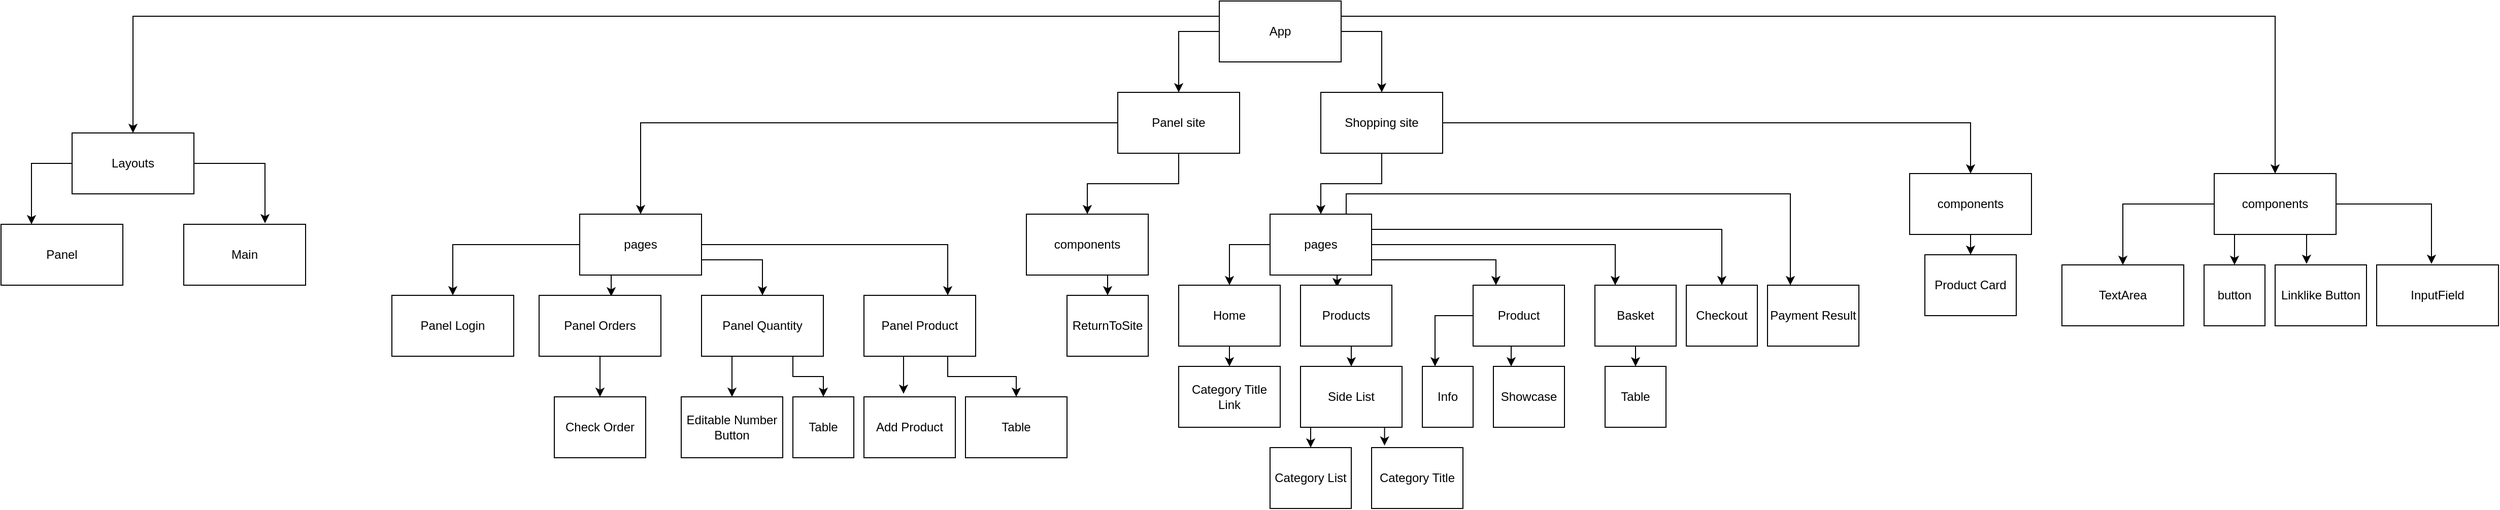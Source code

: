 <mxfile version="14.8.0" type="device"><diagram id="kV45o8EnRlQpToffxSYW" name="Page-1"><mxGraphModel dx="1703" dy="468" grid="1" gridSize="10" guides="1" tooltips="1" connect="1" arrows="1" fold="1" page="1" pageScale="1" pageWidth="850" pageHeight="1100" math="0" shadow="0"><root><mxCell id="0"/><mxCell id="1" parent="0"/><mxCell id="9UnE3ip47r0WcdRsauiz-12" style="edgeStyle=orthogonalEdgeStyle;rounded=0;orthogonalLoop=1;jettySize=auto;html=1;exitX=0.5;exitY=1;exitDx=0;exitDy=0;entryX=0.5;entryY=0;entryDx=0;entryDy=0;" edge="1" parent="1" source="9UnE3ip47r0WcdRsauiz-1" target="9UnE3ip47r0WcdRsauiz-10"><mxGeometry relative="1" as="geometry"/></mxCell><mxCell id="9UnE3ip47r0WcdRsauiz-13" style="edgeStyle=orthogonalEdgeStyle;rounded=0;orthogonalLoop=1;jettySize=auto;html=1;exitX=1;exitY=0.5;exitDx=0;exitDy=0;entryX=0.5;entryY=0;entryDx=0;entryDy=0;" edge="1" parent="1" source="9UnE3ip47r0WcdRsauiz-1" target="9UnE3ip47r0WcdRsauiz-11"><mxGeometry relative="1" as="geometry"/></mxCell><mxCell id="9UnE3ip47r0WcdRsauiz-1" value="Shopping site" style="rounded=0;whiteSpace=wrap;html=1;" vertex="1" parent="1"><mxGeometry x="490" y="110" width="120" height="60" as="geometry"/></mxCell><mxCell id="9UnE3ip47r0WcdRsauiz-14" style="edgeStyle=orthogonalEdgeStyle;rounded=0;orthogonalLoop=1;jettySize=auto;html=1;exitX=0.5;exitY=1;exitDx=0;exitDy=0;entryX=0.5;entryY=0;entryDx=0;entryDy=0;" edge="1" parent="1" source="9UnE3ip47r0WcdRsauiz-2" target="9UnE3ip47r0WcdRsauiz-8"><mxGeometry relative="1" as="geometry"/></mxCell><mxCell id="9UnE3ip47r0WcdRsauiz-17" style="edgeStyle=orthogonalEdgeStyle;rounded=0;orthogonalLoop=1;jettySize=auto;html=1;exitX=0;exitY=0.5;exitDx=0;exitDy=0;" edge="1" parent="1" source="9UnE3ip47r0WcdRsauiz-2" target="9UnE3ip47r0WcdRsauiz-9"><mxGeometry relative="1" as="geometry"/></mxCell><mxCell id="9UnE3ip47r0WcdRsauiz-2" value="Panel site" style="rounded=0;whiteSpace=wrap;html=1;" vertex="1" parent="1"><mxGeometry x="290" y="110" width="120" height="60" as="geometry"/></mxCell><mxCell id="9UnE3ip47r0WcdRsauiz-5" style="edgeStyle=orthogonalEdgeStyle;rounded=0;orthogonalLoop=1;jettySize=auto;html=1;exitX=1;exitY=0.5;exitDx=0;exitDy=0;" edge="1" parent="1" source="9UnE3ip47r0WcdRsauiz-3" target="9UnE3ip47r0WcdRsauiz-1"><mxGeometry relative="1" as="geometry"/></mxCell><mxCell id="9UnE3ip47r0WcdRsauiz-6" style="edgeStyle=orthogonalEdgeStyle;rounded=0;orthogonalLoop=1;jettySize=auto;html=1;exitX=0;exitY=0.5;exitDx=0;exitDy=0;entryX=0.5;entryY=0;entryDx=0;entryDy=0;" edge="1" parent="1" source="9UnE3ip47r0WcdRsauiz-3" target="9UnE3ip47r0WcdRsauiz-2"><mxGeometry relative="1" as="geometry"/></mxCell><mxCell id="9UnE3ip47r0WcdRsauiz-26" style="edgeStyle=orthogonalEdgeStyle;rounded=0;orthogonalLoop=1;jettySize=auto;html=1;exitX=0;exitY=0.25;exitDx=0;exitDy=0;entryX=0.5;entryY=0;entryDx=0;entryDy=0;" edge="1" parent="1" source="9UnE3ip47r0WcdRsauiz-3" target="9UnE3ip47r0WcdRsauiz-25"><mxGeometry relative="1" as="geometry"/></mxCell><mxCell id="9UnE3ip47r0WcdRsauiz-33" style="edgeStyle=orthogonalEdgeStyle;rounded=0;orthogonalLoop=1;jettySize=auto;html=1;exitX=1;exitY=0.25;exitDx=0;exitDy=0;entryX=0.5;entryY=0;entryDx=0;entryDy=0;" edge="1" parent="1" source="9UnE3ip47r0WcdRsauiz-3" target="9UnE3ip47r0WcdRsauiz-32"><mxGeometry relative="1" as="geometry"/></mxCell><mxCell id="9UnE3ip47r0WcdRsauiz-3" value="&lt;div&gt;App&lt;/div&gt;" style="rounded=0;whiteSpace=wrap;html=1;" vertex="1" parent="1"><mxGeometry x="390" y="20" width="120" height="60" as="geometry"/></mxCell><mxCell id="9UnE3ip47r0WcdRsauiz-85" style="edgeStyle=orthogonalEdgeStyle;rounded=0;orthogonalLoop=1;jettySize=auto;html=1;exitX=0.5;exitY=1;exitDx=0;exitDy=0;entryX=0.5;entryY=0;entryDx=0;entryDy=0;" edge="1" parent="1" source="9UnE3ip47r0WcdRsauiz-8" target="9UnE3ip47r0WcdRsauiz-82"><mxGeometry relative="1" as="geometry"/></mxCell><mxCell id="9UnE3ip47r0WcdRsauiz-8" value="components" style="rounded=0;whiteSpace=wrap;html=1;" vertex="1" parent="1"><mxGeometry x="200" y="230" width="120" height="60" as="geometry"/></mxCell><mxCell id="9UnE3ip47r0WcdRsauiz-87" style="edgeStyle=orthogonalEdgeStyle;rounded=0;orthogonalLoop=1;jettySize=auto;html=1;exitX=1;exitY=0.5;exitDx=0;exitDy=0;entryX=0.75;entryY=0;entryDx=0;entryDy=0;" edge="1" parent="1" source="9UnE3ip47r0WcdRsauiz-9" target="9UnE3ip47r0WcdRsauiz-86"><mxGeometry relative="1" as="geometry"/></mxCell><mxCell id="9UnE3ip47r0WcdRsauiz-94" style="edgeStyle=orthogonalEdgeStyle;rounded=0;orthogonalLoop=1;jettySize=auto;html=1;exitX=1;exitY=0.75;exitDx=0;exitDy=0;entryX=0.5;entryY=0;entryDx=0;entryDy=0;" edge="1" parent="1" source="9UnE3ip47r0WcdRsauiz-9" target="9UnE3ip47r0WcdRsauiz-93"><mxGeometry relative="1" as="geometry"/></mxCell><mxCell id="9UnE3ip47r0WcdRsauiz-99" style="edgeStyle=orthogonalEdgeStyle;rounded=0;orthogonalLoop=1;jettySize=auto;html=1;exitX=0.25;exitY=1;exitDx=0;exitDy=0;entryX=0.592;entryY=0.017;entryDx=0;entryDy=0;entryPerimeter=0;" edge="1" parent="1" source="9UnE3ip47r0WcdRsauiz-9" target="9UnE3ip47r0WcdRsauiz-97"><mxGeometry relative="1" as="geometry"/></mxCell><mxCell id="9UnE3ip47r0WcdRsauiz-106" style="edgeStyle=orthogonalEdgeStyle;rounded=0;orthogonalLoop=1;jettySize=auto;html=1;exitX=0;exitY=0.5;exitDx=0;exitDy=0;entryX=0.5;entryY=0;entryDx=0;entryDy=0;" edge="1" parent="1" source="9UnE3ip47r0WcdRsauiz-9" target="9UnE3ip47r0WcdRsauiz-105"><mxGeometry relative="1" as="geometry"/></mxCell><mxCell id="9UnE3ip47r0WcdRsauiz-9" value="pages" style="rounded=0;whiteSpace=wrap;html=1;" vertex="1" parent="1"><mxGeometry x="-240" y="230" width="120" height="60" as="geometry"/></mxCell><mxCell id="9UnE3ip47r0WcdRsauiz-40" style="edgeStyle=orthogonalEdgeStyle;rounded=0;orthogonalLoop=1;jettySize=auto;html=1;exitX=0;exitY=0.5;exitDx=0;exitDy=0;entryX=0.5;entryY=0;entryDx=0;entryDy=0;" edge="1" parent="1" source="9UnE3ip47r0WcdRsauiz-10" target="9UnE3ip47r0WcdRsauiz-16"><mxGeometry relative="1" as="geometry"/></mxCell><mxCell id="9UnE3ip47r0WcdRsauiz-42" style="edgeStyle=orthogonalEdgeStyle;rounded=0;orthogonalLoop=1;jettySize=auto;html=1;exitX=0.75;exitY=1;exitDx=0;exitDy=0;entryX=0.4;entryY=0.033;entryDx=0;entryDy=0;entryPerimeter=0;" edge="1" parent="1" source="9UnE3ip47r0WcdRsauiz-10" target="9UnE3ip47r0WcdRsauiz-34"><mxGeometry relative="1" as="geometry"/></mxCell><mxCell id="9UnE3ip47r0WcdRsauiz-54" style="edgeStyle=orthogonalEdgeStyle;rounded=0;orthogonalLoop=1;jettySize=auto;html=1;exitX=1;exitY=0.75;exitDx=0;exitDy=0;entryX=0.25;entryY=0;entryDx=0;entryDy=0;" edge="1" parent="1" source="9UnE3ip47r0WcdRsauiz-10" target="9UnE3ip47r0WcdRsauiz-53"><mxGeometry relative="1" as="geometry"/></mxCell><mxCell id="9UnE3ip47r0WcdRsauiz-61" style="edgeStyle=orthogonalEdgeStyle;rounded=0;orthogonalLoop=1;jettySize=auto;html=1;exitX=1;exitY=0.5;exitDx=0;exitDy=0;entryX=0.25;entryY=0;entryDx=0;entryDy=0;" edge="1" parent="1" source="9UnE3ip47r0WcdRsauiz-10" target="9UnE3ip47r0WcdRsauiz-60"><mxGeometry relative="1" as="geometry"/></mxCell><mxCell id="9UnE3ip47r0WcdRsauiz-79" style="edgeStyle=orthogonalEdgeStyle;rounded=0;orthogonalLoop=1;jettySize=auto;html=1;exitX=1;exitY=0.25;exitDx=0;exitDy=0;entryX=0.5;entryY=0;entryDx=0;entryDy=0;" edge="1" parent="1" source="9UnE3ip47r0WcdRsauiz-10" target="9UnE3ip47r0WcdRsauiz-78"><mxGeometry relative="1" as="geometry"/></mxCell><mxCell id="9UnE3ip47r0WcdRsauiz-81" style="edgeStyle=orthogonalEdgeStyle;rounded=0;orthogonalLoop=1;jettySize=auto;html=1;exitX=0.75;exitY=0;exitDx=0;exitDy=0;entryX=0.25;entryY=0;entryDx=0;entryDy=0;" edge="1" parent="1" source="9UnE3ip47r0WcdRsauiz-10" target="9UnE3ip47r0WcdRsauiz-80"><mxGeometry relative="1" as="geometry"/></mxCell><mxCell id="9UnE3ip47r0WcdRsauiz-10" value="pages" style="rounded=0;whiteSpace=wrap;html=1;" vertex="1" parent="1"><mxGeometry x="440" y="230" width="100" height="60" as="geometry"/></mxCell><mxCell id="9UnE3ip47r0WcdRsauiz-38" style="edgeStyle=orthogonalEdgeStyle;rounded=0;orthogonalLoop=1;jettySize=auto;html=1;exitX=0.5;exitY=1;exitDx=0;exitDy=0;entryX=0.5;entryY=0;entryDx=0;entryDy=0;" edge="1" parent="1" source="9UnE3ip47r0WcdRsauiz-11" target="9UnE3ip47r0WcdRsauiz-36"><mxGeometry relative="1" as="geometry"/></mxCell><mxCell id="9UnE3ip47r0WcdRsauiz-11" value="components" style="rounded=0;whiteSpace=wrap;html=1;" vertex="1" parent="1"><mxGeometry x="1070" y="190" width="120" height="60" as="geometry"/></mxCell><mxCell id="9UnE3ip47r0WcdRsauiz-45" style="edgeStyle=orthogonalEdgeStyle;rounded=0;orthogonalLoop=1;jettySize=auto;html=1;exitX=0.5;exitY=1;exitDx=0;exitDy=0;entryX=0.5;entryY=0;entryDx=0;entryDy=0;" edge="1" parent="1" source="9UnE3ip47r0WcdRsauiz-16" target="9UnE3ip47r0WcdRsauiz-23"><mxGeometry relative="1" as="geometry"/></mxCell><mxCell id="9UnE3ip47r0WcdRsauiz-16" value="Home" style="rounded=0;whiteSpace=wrap;html=1;" vertex="1" parent="1"><mxGeometry x="350" y="300" width="100" height="60" as="geometry"/></mxCell><mxCell id="9UnE3ip47r0WcdRsauiz-23" value="Category Title Link" style="rounded=0;whiteSpace=wrap;html=1;" vertex="1" parent="1"><mxGeometry x="350" y="380" width="100" height="60" as="geometry"/></mxCell><mxCell id="9UnE3ip47r0WcdRsauiz-29" style="edgeStyle=orthogonalEdgeStyle;rounded=0;orthogonalLoop=1;jettySize=auto;html=1;exitX=0;exitY=0.5;exitDx=0;exitDy=0;entryX=0.25;entryY=0;entryDx=0;entryDy=0;" edge="1" parent="1" source="9UnE3ip47r0WcdRsauiz-25" target="9UnE3ip47r0WcdRsauiz-28"><mxGeometry relative="1" as="geometry"/></mxCell><mxCell id="9UnE3ip47r0WcdRsauiz-31" style="edgeStyle=orthogonalEdgeStyle;rounded=0;orthogonalLoop=1;jettySize=auto;html=1;exitX=1;exitY=0.5;exitDx=0;exitDy=0;entryX=0.667;entryY=-0.017;entryDx=0;entryDy=0;entryPerimeter=0;" edge="1" parent="1" source="9UnE3ip47r0WcdRsauiz-25" target="9UnE3ip47r0WcdRsauiz-27"><mxGeometry relative="1" as="geometry"/></mxCell><mxCell id="9UnE3ip47r0WcdRsauiz-25" value="Layouts" style="rounded=0;whiteSpace=wrap;html=1;" vertex="1" parent="1"><mxGeometry x="-740" y="150" width="120" height="60" as="geometry"/></mxCell><mxCell id="9UnE3ip47r0WcdRsauiz-27" value="Main" style="rounded=0;whiteSpace=wrap;html=1;" vertex="1" parent="1"><mxGeometry x="-630" y="240" width="120" height="60" as="geometry"/></mxCell><mxCell id="9UnE3ip47r0WcdRsauiz-28" value="Panel" style="rounded=0;whiteSpace=wrap;html=1;" vertex="1" parent="1"><mxGeometry x="-810" y="240" width="120" height="60" as="geometry"/></mxCell><mxCell id="9UnE3ip47r0WcdRsauiz-70" style="edgeStyle=orthogonalEdgeStyle;rounded=0;orthogonalLoop=1;jettySize=auto;html=1;exitX=0.75;exitY=1;exitDx=0;exitDy=0;entryX=0.344;entryY=-0.017;entryDx=0;entryDy=0;entryPerimeter=0;" edge="1" parent="1" source="9UnE3ip47r0WcdRsauiz-32" target="9UnE3ip47r0WcdRsauiz-64"><mxGeometry relative="1" as="geometry"/></mxCell><mxCell id="9UnE3ip47r0WcdRsauiz-73" style="edgeStyle=orthogonalEdgeStyle;rounded=0;orthogonalLoop=1;jettySize=auto;html=1;exitX=0.25;exitY=1;exitDx=0;exitDy=0;entryX=0.5;entryY=0;entryDx=0;entryDy=0;" edge="1" parent="1" source="9UnE3ip47r0WcdRsauiz-32" target="9UnE3ip47r0WcdRsauiz-68"><mxGeometry relative="1" as="geometry"/></mxCell><mxCell id="9UnE3ip47r0WcdRsauiz-75" style="edgeStyle=orthogonalEdgeStyle;rounded=0;orthogonalLoop=1;jettySize=auto;html=1;exitX=1;exitY=0.5;exitDx=0;exitDy=0;entryX=0.45;entryY=-0.017;entryDx=0;entryDy=0;entryPerimeter=0;" edge="1" parent="1" source="9UnE3ip47r0WcdRsauiz-32" target="9UnE3ip47r0WcdRsauiz-74"><mxGeometry relative="1" as="geometry"/></mxCell><mxCell id="9UnE3ip47r0WcdRsauiz-77" style="edgeStyle=orthogonalEdgeStyle;rounded=0;orthogonalLoop=1;jettySize=auto;html=1;exitX=0;exitY=0.5;exitDx=0;exitDy=0;entryX=0.5;entryY=0;entryDx=0;entryDy=0;" edge="1" parent="1" source="9UnE3ip47r0WcdRsauiz-32" target="9UnE3ip47r0WcdRsauiz-76"><mxGeometry relative="1" as="geometry"/></mxCell><mxCell id="9UnE3ip47r0WcdRsauiz-32" value="components" style="rounded=0;whiteSpace=wrap;html=1;" vertex="1" parent="1"><mxGeometry x="1370" y="190" width="120" height="60" as="geometry"/></mxCell><mxCell id="9UnE3ip47r0WcdRsauiz-47" style="edgeStyle=orthogonalEdgeStyle;rounded=0;orthogonalLoop=1;jettySize=auto;html=1;exitX=0.5;exitY=1;exitDx=0;exitDy=0;entryX=0.5;entryY=0;entryDx=0;entryDy=0;" edge="1" parent="1" source="9UnE3ip47r0WcdRsauiz-34" target="9UnE3ip47r0WcdRsauiz-46"><mxGeometry relative="1" as="geometry"/></mxCell><mxCell id="9UnE3ip47r0WcdRsauiz-34" value="Products" style="rounded=0;whiteSpace=wrap;html=1;" vertex="1" parent="1"><mxGeometry x="470" y="300" width="90" height="60" as="geometry"/></mxCell><mxCell id="9UnE3ip47r0WcdRsauiz-36" value="Product Card" style="rounded=0;whiteSpace=wrap;html=1;" vertex="1" parent="1"><mxGeometry x="1085" y="270" width="90" height="60" as="geometry"/></mxCell><mxCell id="9UnE3ip47r0WcdRsauiz-50" style="edgeStyle=orthogonalEdgeStyle;rounded=0;orthogonalLoop=1;jettySize=auto;html=1;exitX=0.75;exitY=1;exitDx=0;exitDy=0;entryX=0.142;entryY=-0.033;entryDx=0;entryDy=0;entryPerimeter=0;" edge="1" parent="1" source="9UnE3ip47r0WcdRsauiz-46" target="9UnE3ip47r0WcdRsauiz-49"><mxGeometry relative="1" as="geometry"/></mxCell><mxCell id="9UnE3ip47r0WcdRsauiz-52" style="edgeStyle=orthogonalEdgeStyle;rounded=0;orthogonalLoop=1;jettySize=auto;html=1;exitX=0.25;exitY=1;exitDx=0;exitDy=0;entryX=0.5;entryY=0;entryDx=0;entryDy=0;" edge="1" parent="1" source="9UnE3ip47r0WcdRsauiz-46" target="9UnE3ip47r0WcdRsauiz-51"><mxGeometry relative="1" as="geometry"/></mxCell><mxCell id="9UnE3ip47r0WcdRsauiz-46" value="Side List" style="rounded=0;whiteSpace=wrap;html=1;" vertex="1" parent="1"><mxGeometry x="470" y="380" width="100" height="60" as="geometry"/></mxCell><mxCell id="9UnE3ip47r0WcdRsauiz-49" value="Category Title" style="rounded=0;whiteSpace=wrap;html=1;" vertex="1" parent="1"><mxGeometry x="540" y="460" width="90" height="60" as="geometry"/></mxCell><mxCell id="9UnE3ip47r0WcdRsauiz-51" value="Category List" style="rounded=0;whiteSpace=wrap;html=1;" vertex="1" parent="1"><mxGeometry x="440" y="460" width="80" height="60" as="geometry"/></mxCell><mxCell id="9UnE3ip47r0WcdRsauiz-57" style="edgeStyle=orthogonalEdgeStyle;rounded=0;orthogonalLoop=1;jettySize=auto;html=1;exitX=0;exitY=0.5;exitDx=0;exitDy=0;entryX=0.25;entryY=0;entryDx=0;entryDy=0;" edge="1" parent="1" source="9UnE3ip47r0WcdRsauiz-53" target="9UnE3ip47r0WcdRsauiz-55"><mxGeometry relative="1" as="geometry"/></mxCell><mxCell id="9UnE3ip47r0WcdRsauiz-59" style="edgeStyle=orthogonalEdgeStyle;rounded=0;orthogonalLoop=1;jettySize=auto;html=1;exitX=0.5;exitY=1;exitDx=0;exitDy=0;entryX=0.25;entryY=0;entryDx=0;entryDy=0;" edge="1" parent="1" source="9UnE3ip47r0WcdRsauiz-53" target="9UnE3ip47r0WcdRsauiz-58"><mxGeometry relative="1" as="geometry"/></mxCell><mxCell id="9UnE3ip47r0WcdRsauiz-53" value="Product" style="rounded=0;whiteSpace=wrap;html=1;" vertex="1" parent="1"><mxGeometry x="640" y="300" width="90" height="60" as="geometry"/></mxCell><mxCell id="9UnE3ip47r0WcdRsauiz-55" value="Info" style="rounded=0;whiteSpace=wrap;html=1;" vertex="1" parent="1"><mxGeometry x="590" y="380" width="50" height="60" as="geometry"/></mxCell><mxCell id="9UnE3ip47r0WcdRsauiz-58" value="Showcase" style="rounded=0;whiteSpace=wrap;html=1;" vertex="1" parent="1"><mxGeometry x="660" y="380" width="70" height="60" as="geometry"/></mxCell><mxCell id="9UnE3ip47r0WcdRsauiz-63" style="edgeStyle=orthogonalEdgeStyle;rounded=0;orthogonalLoop=1;jettySize=auto;html=1;exitX=0.25;exitY=1;exitDx=0;exitDy=0;entryX=0.5;entryY=0;entryDx=0;entryDy=0;" edge="1" parent="1" source="9UnE3ip47r0WcdRsauiz-60" target="9UnE3ip47r0WcdRsauiz-62"><mxGeometry relative="1" as="geometry"/></mxCell><mxCell id="9UnE3ip47r0WcdRsauiz-60" value="Basket" style="rounded=0;whiteSpace=wrap;html=1;" vertex="1" parent="1"><mxGeometry x="760" y="300" width="80" height="60" as="geometry"/></mxCell><mxCell id="9UnE3ip47r0WcdRsauiz-62" value="Table" style="rounded=0;whiteSpace=wrap;html=1;" vertex="1" parent="1"><mxGeometry x="770" y="380" width="60" height="60" as="geometry"/></mxCell><mxCell id="9UnE3ip47r0WcdRsauiz-64" value="Linklike Button" style="rounded=0;whiteSpace=wrap;html=1;" vertex="1" parent="1"><mxGeometry x="1430" y="280" width="90" height="60" as="geometry"/></mxCell><mxCell id="9UnE3ip47r0WcdRsauiz-68" value="button" style="rounded=0;whiteSpace=wrap;html=1;" vertex="1" parent="1"><mxGeometry x="1360" y="280" width="60" height="60" as="geometry"/></mxCell><mxCell id="9UnE3ip47r0WcdRsauiz-74" value="InputField" style="rounded=0;whiteSpace=wrap;html=1;" vertex="1" parent="1"><mxGeometry x="1530" y="280" width="120" height="60" as="geometry"/></mxCell><mxCell id="9UnE3ip47r0WcdRsauiz-76" value="TextArea" style="rounded=0;whiteSpace=wrap;html=1;" vertex="1" parent="1"><mxGeometry x="1220" y="280" width="120" height="60" as="geometry"/></mxCell><mxCell id="9UnE3ip47r0WcdRsauiz-78" value="Checkout" style="rounded=0;whiteSpace=wrap;html=1;" vertex="1" parent="1"><mxGeometry x="850" y="300" width="70" height="60" as="geometry"/></mxCell><mxCell id="9UnE3ip47r0WcdRsauiz-80" value="Payment Result" style="rounded=0;whiteSpace=wrap;html=1;" vertex="1" parent="1"><mxGeometry x="930" y="300" width="90" height="60" as="geometry"/></mxCell><mxCell id="9UnE3ip47r0WcdRsauiz-82" value="ReturnToSite" style="rounded=0;whiteSpace=wrap;html=1;" vertex="1" parent="1"><mxGeometry x="240" y="310" width="80" height="60" as="geometry"/></mxCell><mxCell id="9UnE3ip47r0WcdRsauiz-90" style="edgeStyle=orthogonalEdgeStyle;rounded=0;orthogonalLoop=1;jettySize=auto;html=1;exitX=0.75;exitY=1;exitDx=0;exitDy=0;entryX=0.5;entryY=0;entryDx=0;entryDy=0;" edge="1" parent="1" source="9UnE3ip47r0WcdRsauiz-86" target="9UnE3ip47r0WcdRsauiz-88"><mxGeometry relative="1" as="geometry"/></mxCell><mxCell id="9UnE3ip47r0WcdRsauiz-92" style="edgeStyle=orthogonalEdgeStyle;rounded=0;orthogonalLoop=1;jettySize=auto;html=1;exitX=0.25;exitY=1;exitDx=0;exitDy=0;entryX=0.433;entryY=-0.05;entryDx=0;entryDy=0;entryPerimeter=0;" edge="1" parent="1" source="9UnE3ip47r0WcdRsauiz-86" target="9UnE3ip47r0WcdRsauiz-91"><mxGeometry relative="1" as="geometry"/></mxCell><mxCell id="9UnE3ip47r0WcdRsauiz-86" value="Panel Product" style="rounded=0;whiteSpace=wrap;html=1;" vertex="1" parent="1"><mxGeometry x="40" y="310" width="110" height="60" as="geometry"/></mxCell><mxCell id="9UnE3ip47r0WcdRsauiz-88" value="Table" style="rounded=0;whiteSpace=wrap;html=1;" vertex="1" parent="1"><mxGeometry x="140" y="410" width="100" height="60" as="geometry"/></mxCell><mxCell id="9UnE3ip47r0WcdRsauiz-91" value="Add Product" style="rounded=0;whiteSpace=wrap;html=1;" vertex="1" parent="1"><mxGeometry x="40" y="410" width="90" height="60" as="geometry"/></mxCell><mxCell id="9UnE3ip47r0WcdRsauiz-100" style="edgeStyle=orthogonalEdgeStyle;rounded=0;orthogonalLoop=1;jettySize=auto;html=1;exitX=0.75;exitY=1;exitDx=0;exitDy=0;" edge="1" parent="1" source="9UnE3ip47r0WcdRsauiz-93" target="9UnE3ip47r0WcdRsauiz-95"><mxGeometry relative="1" as="geometry"/></mxCell><mxCell id="9UnE3ip47r0WcdRsauiz-102" style="edgeStyle=orthogonalEdgeStyle;rounded=0;orthogonalLoop=1;jettySize=auto;html=1;exitX=0.25;exitY=1;exitDx=0;exitDy=0;entryX=0.5;entryY=0;entryDx=0;entryDy=0;" edge="1" parent="1" source="9UnE3ip47r0WcdRsauiz-93" target="9UnE3ip47r0WcdRsauiz-101"><mxGeometry relative="1" as="geometry"/></mxCell><mxCell id="9UnE3ip47r0WcdRsauiz-93" value="Panel Quantity" style="rounded=0;whiteSpace=wrap;html=1;" vertex="1" parent="1"><mxGeometry x="-120" y="310" width="120" height="60" as="geometry"/></mxCell><mxCell id="9UnE3ip47r0WcdRsauiz-95" value="Table" style="rounded=0;whiteSpace=wrap;html=1;" vertex="1" parent="1"><mxGeometry x="-30" y="410" width="60" height="60" as="geometry"/></mxCell><mxCell id="9UnE3ip47r0WcdRsauiz-104" style="edgeStyle=orthogonalEdgeStyle;rounded=0;orthogonalLoop=1;jettySize=auto;html=1;exitX=0.5;exitY=1;exitDx=0;exitDy=0;entryX=0.5;entryY=0;entryDx=0;entryDy=0;" edge="1" parent="1" source="9UnE3ip47r0WcdRsauiz-97" target="9UnE3ip47r0WcdRsauiz-103"><mxGeometry relative="1" as="geometry"/></mxCell><mxCell id="9UnE3ip47r0WcdRsauiz-97" value="Panel Orders" style="rounded=0;whiteSpace=wrap;html=1;" vertex="1" parent="1"><mxGeometry x="-280" y="310" width="120" height="60" as="geometry"/></mxCell><mxCell id="9UnE3ip47r0WcdRsauiz-101" value="Editable Number Button" style="rounded=0;whiteSpace=wrap;html=1;" vertex="1" parent="1"><mxGeometry x="-140" y="410" width="100" height="60" as="geometry"/></mxCell><mxCell id="9UnE3ip47r0WcdRsauiz-103" value="Check Order" style="rounded=0;whiteSpace=wrap;html=1;" vertex="1" parent="1"><mxGeometry x="-265" y="410" width="90" height="60" as="geometry"/></mxCell><mxCell id="9UnE3ip47r0WcdRsauiz-105" value="Panel Login" style="rounded=0;whiteSpace=wrap;html=1;" vertex="1" parent="1"><mxGeometry x="-425" y="310" width="120" height="60" as="geometry"/></mxCell></root></mxGraphModel></diagram></mxfile>
